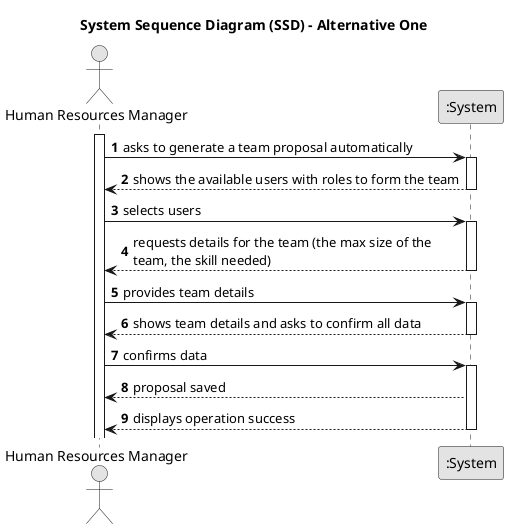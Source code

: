 @startuml
skinparam monochrome true
skinparam packageStyle rectangle
skinparam shadowing false

title System Sequence Diagram (SSD) - Alternative One

autonumber

actor "Human Resources Manager" as HRM
participant ":System" as System

activate HRM

    HRM -> System : asks to generate a team proposal automatically
    activate System

        System --> HRM : shows the available users with roles to form the team
    deactivate System

    HRM -> System : selects users
    activate System

       System --> HRM : requests details for the team (the max size of the \nteam, the skill needed)
    deactivate System

    HRM -> System : provides team details
    activate System

        System --> HRM : shows team details and asks to confirm all data
    deactivate System

    HRM -> System : confirms data
    activate System

        System --> HRM : proposal saved
        System --> HRM : displays operation success
        deactivate System


@enduml